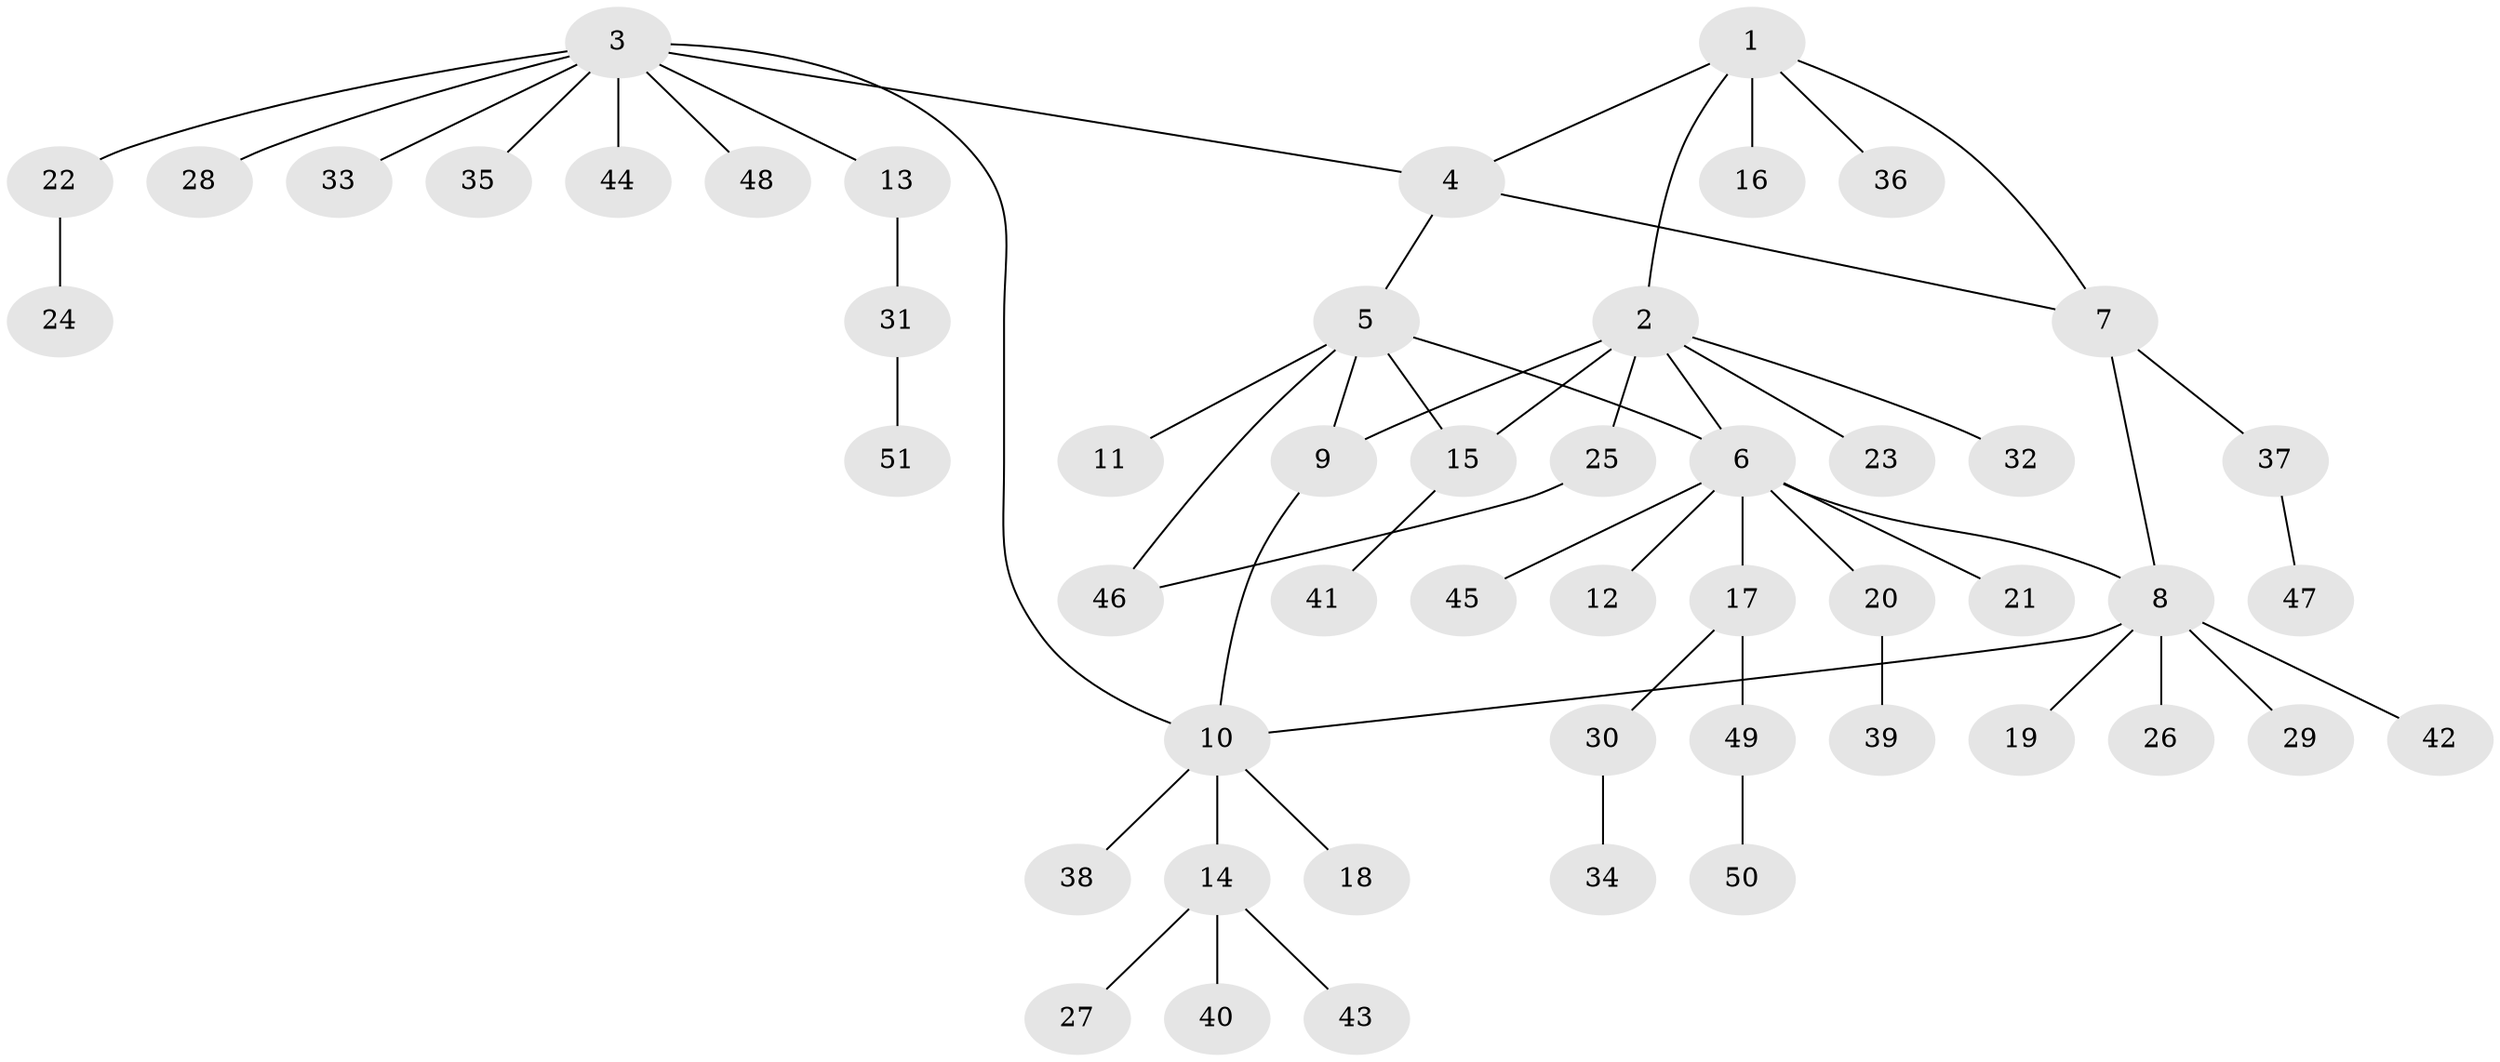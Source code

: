 // Generated by graph-tools (version 1.1) at 2025/26/03/09/25 03:26:48]
// undirected, 51 vertices, 58 edges
graph export_dot {
graph [start="1"]
  node [color=gray90,style=filled];
  1;
  2;
  3;
  4;
  5;
  6;
  7;
  8;
  9;
  10;
  11;
  12;
  13;
  14;
  15;
  16;
  17;
  18;
  19;
  20;
  21;
  22;
  23;
  24;
  25;
  26;
  27;
  28;
  29;
  30;
  31;
  32;
  33;
  34;
  35;
  36;
  37;
  38;
  39;
  40;
  41;
  42;
  43;
  44;
  45;
  46;
  47;
  48;
  49;
  50;
  51;
  1 -- 2;
  1 -- 4;
  1 -- 7;
  1 -- 16;
  1 -- 36;
  2 -- 6;
  2 -- 9;
  2 -- 15;
  2 -- 23;
  2 -- 25;
  2 -- 32;
  3 -- 4;
  3 -- 10;
  3 -- 13;
  3 -- 22;
  3 -- 28;
  3 -- 33;
  3 -- 35;
  3 -- 44;
  3 -- 48;
  4 -- 5;
  4 -- 7;
  5 -- 6;
  5 -- 9;
  5 -- 11;
  5 -- 15;
  5 -- 46;
  6 -- 8;
  6 -- 12;
  6 -- 17;
  6 -- 20;
  6 -- 21;
  6 -- 45;
  7 -- 8;
  7 -- 37;
  8 -- 10;
  8 -- 19;
  8 -- 26;
  8 -- 29;
  8 -- 42;
  9 -- 10;
  10 -- 14;
  10 -- 18;
  10 -- 38;
  13 -- 31;
  14 -- 27;
  14 -- 40;
  14 -- 43;
  15 -- 41;
  17 -- 30;
  17 -- 49;
  20 -- 39;
  22 -- 24;
  25 -- 46;
  30 -- 34;
  31 -- 51;
  37 -- 47;
  49 -- 50;
}
